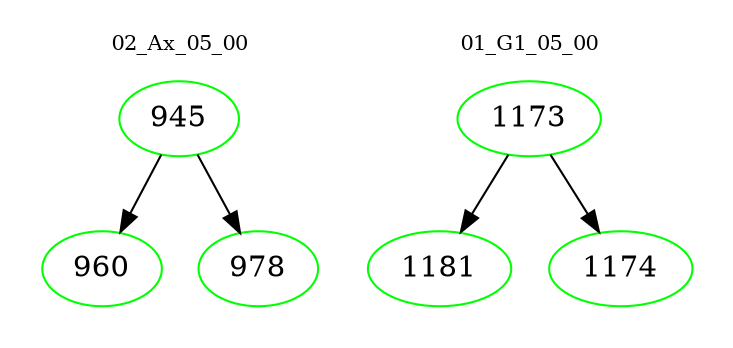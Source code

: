 digraph{
subgraph cluster_0 {
color = white
label = "02_Ax_05_00";
fontsize=10;
T0_945 [label="945", color="green"]
T0_945 -> T0_960 [color="black"]
T0_960 [label="960", color="green"]
T0_945 -> T0_978 [color="black"]
T0_978 [label="978", color="green"]
}
subgraph cluster_1 {
color = white
label = "01_G1_05_00";
fontsize=10;
T1_1173 [label="1173", color="green"]
T1_1173 -> T1_1181 [color="black"]
T1_1181 [label="1181", color="green"]
T1_1173 -> T1_1174 [color="black"]
T1_1174 [label="1174", color="green"]
}
}
